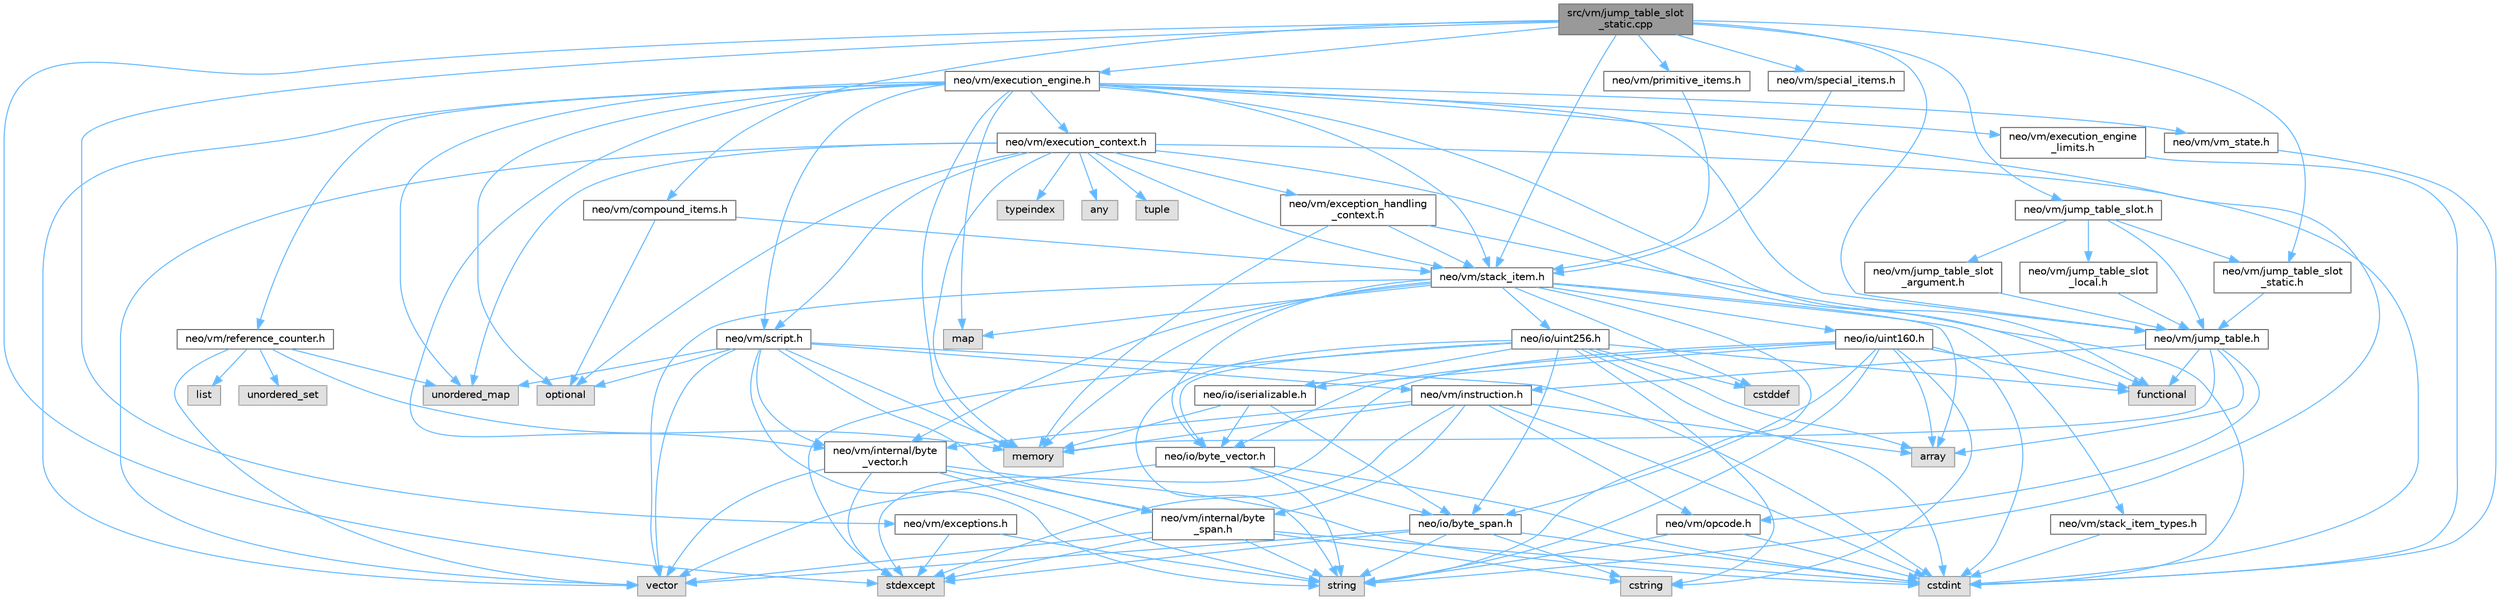 digraph "src/vm/jump_table_slot_static.cpp"
{
 // LATEX_PDF_SIZE
  bgcolor="transparent";
  edge [fontname=Helvetica,fontsize=10,labelfontname=Helvetica,labelfontsize=10];
  node [fontname=Helvetica,fontsize=10,shape=box,height=0.2,width=0.4];
  Node1 [id="Node000001",label="src/vm/jump_table_slot\l_static.cpp",height=0.2,width=0.4,color="gray40", fillcolor="grey60", style="filled", fontcolor="black",tooltip=" "];
  Node1 -> Node2 [id="edge137_Node000001_Node000002",color="steelblue1",style="solid",tooltip=" "];
  Node2 [id="Node000002",label="neo/vm/compound_items.h",height=0.2,width=0.4,color="grey40", fillcolor="white", style="filled",URL="$compound__items_8h.html",tooltip=" "];
  Node2 -> Node3 [id="edge138_Node000002_Node000003",color="steelblue1",style="solid",tooltip=" "];
  Node3 [id="Node000003",label="neo/vm/stack_item.h",height=0.2,width=0.4,color="grey40", fillcolor="white", style="filled",URL="$stack__item_8h.html",tooltip=" "];
  Node3 -> Node4 [id="edge139_Node000003_Node000004",color="steelblue1",style="solid",tooltip=" "];
  Node4 [id="Node000004",label="neo/io/byte_vector.h",height=0.2,width=0.4,color="grey40", fillcolor="white", style="filled",URL="$io_2byte__vector_8h.html",tooltip=" "];
  Node4 -> Node5 [id="edge140_Node000004_Node000005",color="steelblue1",style="solid",tooltip=" "];
  Node5 [id="Node000005",label="neo/io/byte_span.h",height=0.2,width=0.4,color="grey40", fillcolor="white", style="filled",URL="$io_2byte__span_8h.html",tooltip=" "];
  Node5 -> Node6 [id="edge141_Node000005_Node000006",color="steelblue1",style="solid",tooltip=" "];
  Node6 [id="Node000006",label="cstdint",height=0.2,width=0.4,color="grey60", fillcolor="#E0E0E0", style="filled",tooltip=" "];
  Node5 -> Node7 [id="edge142_Node000005_Node000007",color="steelblue1",style="solid",tooltip=" "];
  Node7 [id="Node000007",label="cstring",height=0.2,width=0.4,color="grey60", fillcolor="#E0E0E0", style="filled",tooltip=" "];
  Node5 -> Node8 [id="edge143_Node000005_Node000008",color="steelblue1",style="solid",tooltip=" "];
  Node8 [id="Node000008",label="stdexcept",height=0.2,width=0.4,color="grey60", fillcolor="#E0E0E0", style="filled",tooltip=" "];
  Node5 -> Node9 [id="edge144_Node000005_Node000009",color="steelblue1",style="solid",tooltip=" "];
  Node9 [id="Node000009",label="string",height=0.2,width=0.4,color="grey60", fillcolor="#E0E0E0", style="filled",tooltip=" "];
  Node5 -> Node10 [id="edge145_Node000005_Node000010",color="steelblue1",style="solid",tooltip=" "];
  Node10 [id="Node000010",label="vector",height=0.2,width=0.4,color="grey60", fillcolor="#E0E0E0", style="filled",tooltip=" "];
  Node4 -> Node6 [id="edge146_Node000004_Node000006",color="steelblue1",style="solid",tooltip=" "];
  Node4 -> Node9 [id="edge147_Node000004_Node000009",color="steelblue1",style="solid",tooltip=" "];
  Node4 -> Node10 [id="edge148_Node000004_Node000010",color="steelblue1",style="solid",tooltip=" "];
  Node3 -> Node11 [id="edge149_Node000003_Node000011",color="steelblue1",style="solid",tooltip=" "];
  Node11 [id="Node000011",label="neo/io/uint160.h",height=0.2,width=0.4,color="grey40", fillcolor="white", style="filled",URL="$uint160_8h.html",tooltip=" "];
  Node11 -> Node5 [id="edge150_Node000011_Node000005",color="steelblue1",style="solid",tooltip=" "];
  Node11 -> Node4 [id="edge151_Node000011_Node000004",color="steelblue1",style="solid",tooltip=" "];
  Node11 -> Node12 [id="edge152_Node000011_Node000012",color="steelblue1",style="solid",tooltip=" "];
  Node12 [id="Node000012",label="neo/io/iserializable.h",height=0.2,width=0.4,color="grey40", fillcolor="white", style="filled",URL="$iserializable_8h.html",tooltip=" "];
  Node12 -> Node5 [id="edge153_Node000012_Node000005",color="steelblue1",style="solid",tooltip=" "];
  Node12 -> Node4 [id="edge154_Node000012_Node000004",color="steelblue1",style="solid",tooltip=" "];
  Node12 -> Node13 [id="edge155_Node000012_Node000013",color="steelblue1",style="solid",tooltip=" "];
  Node13 [id="Node000013",label="memory",height=0.2,width=0.4,color="grey60", fillcolor="#E0E0E0", style="filled",tooltip=" "];
  Node11 -> Node14 [id="edge156_Node000011_Node000014",color="steelblue1",style="solid",tooltip=" "];
  Node14 [id="Node000014",label="array",height=0.2,width=0.4,color="grey60", fillcolor="#E0E0E0", style="filled",tooltip=" "];
  Node11 -> Node6 [id="edge157_Node000011_Node000006",color="steelblue1",style="solid",tooltip=" "];
  Node11 -> Node7 [id="edge158_Node000011_Node000007",color="steelblue1",style="solid",tooltip=" "];
  Node11 -> Node15 [id="edge159_Node000011_Node000015",color="steelblue1",style="solid",tooltip=" "];
  Node15 [id="Node000015",label="functional",height=0.2,width=0.4,color="grey60", fillcolor="#E0E0E0", style="filled",tooltip=" "];
  Node11 -> Node8 [id="edge160_Node000011_Node000008",color="steelblue1",style="solid",tooltip=" "];
  Node11 -> Node9 [id="edge161_Node000011_Node000009",color="steelblue1",style="solid",tooltip=" "];
  Node3 -> Node16 [id="edge162_Node000003_Node000016",color="steelblue1",style="solid",tooltip=" "];
  Node16 [id="Node000016",label="neo/io/uint256.h",height=0.2,width=0.4,color="grey40", fillcolor="white", style="filled",URL="$uint256_8h.html",tooltip=" "];
  Node16 -> Node5 [id="edge163_Node000016_Node000005",color="steelblue1",style="solid",tooltip=" "];
  Node16 -> Node4 [id="edge164_Node000016_Node000004",color="steelblue1",style="solid",tooltip=" "];
  Node16 -> Node12 [id="edge165_Node000016_Node000012",color="steelblue1",style="solid",tooltip=" "];
  Node16 -> Node14 [id="edge166_Node000016_Node000014",color="steelblue1",style="solid",tooltip=" "];
  Node16 -> Node17 [id="edge167_Node000016_Node000017",color="steelblue1",style="solid",tooltip=" "];
  Node17 [id="Node000017",label="cstddef",height=0.2,width=0.4,color="grey60", fillcolor="#E0E0E0", style="filled",tooltip=" "];
  Node16 -> Node6 [id="edge168_Node000016_Node000006",color="steelblue1",style="solid",tooltip=" "];
  Node16 -> Node7 [id="edge169_Node000016_Node000007",color="steelblue1",style="solid",tooltip=" "];
  Node16 -> Node15 [id="edge170_Node000016_Node000015",color="steelblue1",style="solid",tooltip=" "];
  Node16 -> Node8 [id="edge171_Node000016_Node000008",color="steelblue1",style="solid",tooltip=" "];
  Node16 -> Node9 [id="edge172_Node000016_Node000009",color="steelblue1",style="solid",tooltip=" "];
  Node3 -> Node18 [id="edge173_Node000003_Node000018",color="steelblue1",style="solid",tooltip=" "];
  Node18 [id="Node000018",label="neo/vm/internal/byte\l_vector.h",height=0.2,width=0.4,color="grey40", fillcolor="white", style="filled",URL="$vm_2internal_2byte__vector_8h.html",tooltip=" "];
  Node18 -> Node19 [id="edge174_Node000018_Node000019",color="steelblue1",style="solid",tooltip=" "];
  Node19 [id="Node000019",label="neo/vm/internal/byte\l_span.h",height=0.2,width=0.4,color="grey40", fillcolor="white", style="filled",URL="$vm_2internal_2byte__span_8h.html",tooltip=" "];
  Node19 -> Node6 [id="edge175_Node000019_Node000006",color="steelblue1",style="solid",tooltip=" "];
  Node19 -> Node7 [id="edge176_Node000019_Node000007",color="steelblue1",style="solid",tooltip=" "];
  Node19 -> Node8 [id="edge177_Node000019_Node000008",color="steelblue1",style="solid",tooltip=" "];
  Node19 -> Node9 [id="edge178_Node000019_Node000009",color="steelblue1",style="solid",tooltip=" "];
  Node19 -> Node10 [id="edge179_Node000019_Node000010",color="steelblue1",style="solid",tooltip=" "];
  Node18 -> Node6 [id="edge180_Node000018_Node000006",color="steelblue1",style="solid",tooltip=" "];
  Node18 -> Node8 [id="edge181_Node000018_Node000008",color="steelblue1",style="solid",tooltip=" "];
  Node18 -> Node9 [id="edge182_Node000018_Node000009",color="steelblue1",style="solid",tooltip=" "];
  Node18 -> Node10 [id="edge183_Node000018_Node000010",color="steelblue1",style="solid",tooltip=" "];
  Node3 -> Node20 [id="edge184_Node000003_Node000020",color="steelblue1",style="solid",tooltip=" "];
  Node20 [id="Node000020",label="neo/vm/stack_item_types.h",height=0.2,width=0.4,color="grey40", fillcolor="white", style="filled",URL="$stack__item__types_8h.html",tooltip=" "];
  Node20 -> Node6 [id="edge185_Node000020_Node000006",color="steelblue1",style="solid",tooltip=" "];
  Node3 -> Node14 [id="edge186_Node000003_Node000014",color="steelblue1",style="solid",tooltip=" "];
  Node3 -> Node17 [id="edge187_Node000003_Node000017",color="steelblue1",style="solid",tooltip=" "];
  Node3 -> Node21 [id="edge188_Node000003_Node000021",color="steelblue1",style="solid",tooltip=" "];
  Node21 [id="Node000021",label="map",height=0.2,width=0.4,color="grey60", fillcolor="#E0E0E0", style="filled",tooltip=" "];
  Node3 -> Node13 [id="edge189_Node000003_Node000013",color="steelblue1",style="solid",tooltip=" "];
  Node3 -> Node9 [id="edge190_Node000003_Node000009",color="steelblue1",style="solid",tooltip=" "];
  Node3 -> Node10 [id="edge191_Node000003_Node000010",color="steelblue1",style="solid",tooltip=" "];
  Node2 -> Node22 [id="edge192_Node000002_Node000022",color="steelblue1",style="solid",tooltip=" "];
  Node22 [id="Node000022",label="optional",height=0.2,width=0.4,color="grey60", fillcolor="#E0E0E0", style="filled",tooltip=" "];
  Node1 -> Node23 [id="edge193_Node000001_Node000023",color="steelblue1",style="solid",tooltip=" "];
  Node23 [id="Node000023",label="neo/vm/exceptions.h",height=0.2,width=0.4,color="grey40", fillcolor="white", style="filled",URL="$vm_2exceptions_8h.html",tooltip=" "];
  Node23 -> Node8 [id="edge194_Node000023_Node000008",color="steelblue1",style="solid",tooltip=" "];
  Node23 -> Node9 [id="edge195_Node000023_Node000009",color="steelblue1",style="solid",tooltip=" "];
  Node1 -> Node24 [id="edge196_Node000001_Node000024",color="steelblue1",style="solid",tooltip=" "];
  Node24 [id="Node000024",label="neo/vm/execution_engine.h",height=0.2,width=0.4,color="grey40", fillcolor="white", style="filled",URL="$execution__engine_8h.html",tooltip=" "];
  Node24 -> Node25 [id="edge197_Node000024_Node000025",color="steelblue1",style="solid",tooltip=" "];
  Node25 [id="Node000025",label="neo/vm/execution_context.h",height=0.2,width=0.4,color="grey40", fillcolor="white", style="filled",URL="$execution__context_8h.html",tooltip=" "];
  Node25 -> Node26 [id="edge198_Node000025_Node000026",color="steelblue1",style="solid",tooltip=" "];
  Node26 [id="Node000026",label="neo/vm/exception_handling\l_context.h",height=0.2,width=0.4,color="grey40", fillcolor="white", style="filled",URL="$exception__handling__context_8h.html",tooltip=" "];
  Node26 -> Node3 [id="edge199_Node000026_Node000003",color="steelblue1",style="solid",tooltip=" "];
  Node26 -> Node6 [id="edge200_Node000026_Node000006",color="steelblue1",style="solid",tooltip=" "];
  Node26 -> Node13 [id="edge201_Node000026_Node000013",color="steelblue1",style="solid",tooltip=" "];
  Node25 -> Node27 [id="edge202_Node000025_Node000027",color="steelblue1",style="solid",tooltip=" "];
  Node27 [id="Node000027",label="neo/vm/script.h",height=0.2,width=0.4,color="grey40", fillcolor="white", style="filled",URL="$script_8h.html",tooltip=" "];
  Node27 -> Node28 [id="edge203_Node000027_Node000028",color="steelblue1",style="solid",tooltip=" "];
  Node28 [id="Node000028",label="neo/vm/instruction.h",height=0.2,width=0.4,color="grey40", fillcolor="white", style="filled",URL="$instruction_8h.html",tooltip=" "];
  Node28 -> Node19 [id="edge204_Node000028_Node000019",color="steelblue1",style="solid",tooltip=" "];
  Node28 -> Node18 [id="edge205_Node000028_Node000018",color="steelblue1",style="solid",tooltip=" "];
  Node28 -> Node29 [id="edge206_Node000028_Node000029",color="steelblue1",style="solid",tooltip=" "];
  Node29 [id="Node000029",label="neo/vm/opcode.h",height=0.2,width=0.4,color="grey40", fillcolor="white", style="filled",URL="$opcode_8h.html",tooltip=" "];
  Node29 -> Node6 [id="edge207_Node000029_Node000006",color="steelblue1",style="solid",tooltip=" "];
  Node29 -> Node9 [id="edge208_Node000029_Node000009",color="steelblue1",style="solid",tooltip=" "];
  Node28 -> Node14 [id="edge209_Node000028_Node000014",color="steelblue1",style="solid",tooltip=" "];
  Node28 -> Node6 [id="edge210_Node000028_Node000006",color="steelblue1",style="solid",tooltip=" "];
  Node28 -> Node13 [id="edge211_Node000028_Node000013",color="steelblue1",style="solid",tooltip=" "];
  Node28 -> Node8 [id="edge212_Node000028_Node000008",color="steelblue1",style="solid",tooltip=" "];
  Node27 -> Node19 [id="edge213_Node000027_Node000019",color="steelblue1",style="solid",tooltip=" "];
  Node27 -> Node18 [id="edge214_Node000027_Node000018",color="steelblue1",style="solid",tooltip=" "];
  Node27 -> Node6 [id="edge215_Node000027_Node000006",color="steelblue1",style="solid",tooltip=" "];
  Node27 -> Node13 [id="edge216_Node000027_Node000013",color="steelblue1",style="solid",tooltip=" "];
  Node27 -> Node22 [id="edge217_Node000027_Node000022",color="steelblue1",style="solid",tooltip=" "];
  Node27 -> Node9 [id="edge218_Node000027_Node000009",color="steelblue1",style="solid",tooltip=" "];
  Node27 -> Node30 [id="edge219_Node000027_Node000030",color="steelblue1",style="solid",tooltip=" "];
  Node30 [id="Node000030",label="unordered_map",height=0.2,width=0.4,color="grey60", fillcolor="#E0E0E0", style="filled",tooltip=" "];
  Node27 -> Node10 [id="edge220_Node000027_Node000010",color="steelblue1",style="solid",tooltip=" "];
  Node25 -> Node3 [id="edge221_Node000025_Node000003",color="steelblue1",style="solid",tooltip=" "];
  Node25 -> Node31 [id="edge222_Node000025_Node000031",color="steelblue1",style="solid",tooltip=" "];
  Node31 [id="Node000031",label="any",height=0.2,width=0.4,color="grey60", fillcolor="#E0E0E0", style="filled",tooltip=" "];
  Node25 -> Node6 [id="edge223_Node000025_Node000006",color="steelblue1",style="solid",tooltip=" "];
  Node25 -> Node15 [id="edge224_Node000025_Node000015",color="steelblue1",style="solid",tooltip=" "];
  Node25 -> Node13 [id="edge225_Node000025_Node000013",color="steelblue1",style="solid",tooltip=" "];
  Node25 -> Node22 [id="edge226_Node000025_Node000022",color="steelblue1",style="solid",tooltip=" "];
  Node25 -> Node32 [id="edge227_Node000025_Node000032",color="steelblue1",style="solid",tooltip=" "];
  Node32 [id="Node000032",label="tuple",height=0.2,width=0.4,color="grey60", fillcolor="#E0E0E0", style="filled",tooltip=" "];
  Node25 -> Node33 [id="edge228_Node000025_Node000033",color="steelblue1",style="solid",tooltip=" "];
  Node33 [id="Node000033",label="typeindex",height=0.2,width=0.4,color="grey60", fillcolor="#E0E0E0", style="filled",tooltip=" "];
  Node25 -> Node30 [id="edge229_Node000025_Node000030",color="steelblue1",style="solid",tooltip=" "];
  Node25 -> Node10 [id="edge230_Node000025_Node000010",color="steelblue1",style="solid",tooltip=" "];
  Node24 -> Node34 [id="edge231_Node000024_Node000034",color="steelblue1",style="solid",tooltip=" "];
  Node34 [id="Node000034",label="neo/vm/execution_engine\l_limits.h",height=0.2,width=0.4,color="grey40", fillcolor="white", style="filled",URL="$execution__engine__limits_8h.html",tooltip=" "];
  Node34 -> Node6 [id="edge232_Node000034_Node000006",color="steelblue1",style="solid",tooltip=" "];
  Node24 -> Node18 [id="edge233_Node000024_Node000018",color="steelblue1",style="solid",tooltip=" "];
  Node24 -> Node35 [id="edge234_Node000024_Node000035",color="steelblue1",style="solid",tooltip=" "];
  Node35 [id="Node000035",label="neo/vm/jump_table.h",height=0.2,width=0.4,color="grey40", fillcolor="white", style="filled",URL="$jump__table_8h.html",tooltip=" "];
  Node35 -> Node28 [id="edge235_Node000035_Node000028",color="steelblue1",style="solid",tooltip=" "];
  Node35 -> Node29 [id="edge236_Node000035_Node000029",color="steelblue1",style="solid",tooltip=" "];
  Node35 -> Node14 [id="edge237_Node000035_Node000014",color="steelblue1",style="solid",tooltip=" "];
  Node35 -> Node15 [id="edge238_Node000035_Node000015",color="steelblue1",style="solid",tooltip=" "];
  Node35 -> Node13 [id="edge239_Node000035_Node000013",color="steelblue1",style="solid",tooltip=" "];
  Node24 -> Node36 [id="edge240_Node000024_Node000036",color="steelblue1",style="solid",tooltip=" "];
  Node36 [id="Node000036",label="neo/vm/reference_counter.h",height=0.2,width=0.4,color="grey40", fillcolor="white", style="filled",URL="$reference__counter_8h.html",tooltip=" "];
  Node36 -> Node37 [id="edge241_Node000036_Node000037",color="steelblue1",style="solid",tooltip=" "];
  Node37 [id="Node000037",label="list",height=0.2,width=0.4,color="grey60", fillcolor="#E0E0E0", style="filled",tooltip=" "];
  Node36 -> Node13 [id="edge242_Node000036_Node000013",color="steelblue1",style="solid",tooltip=" "];
  Node36 -> Node30 [id="edge243_Node000036_Node000030",color="steelblue1",style="solid",tooltip=" "];
  Node36 -> Node38 [id="edge244_Node000036_Node000038",color="steelblue1",style="solid",tooltip=" "];
  Node38 [id="Node000038",label="unordered_set",height=0.2,width=0.4,color="grey60", fillcolor="#E0E0E0", style="filled",tooltip=" "];
  Node36 -> Node10 [id="edge245_Node000036_Node000010",color="steelblue1",style="solid",tooltip=" "];
  Node24 -> Node27 [id="edge246_Node000024_Node000027",color="steelblue1",style="solid",tooltip=" "];
  Node24 -> Node3 [id="edge247_Node000024_Node000003",color="steelblue1",style="solid",tooltip=" "];
  Node24 -> Node39 [id="edge248_Node000024_Node000039",color="steelblue1",style="solid",tooltip=" "];
  Node39 [id="Node000039",label="neo/vm/vm_state.h",height=0.2,width=0.4,color="grey40", fillcolor="white", style="filled",URL="$vm__state_8h.html",tooltip=" "];
  Node39 -> Node6 [id="edge249_Node000039_Node000006",color="steelblue1",style="solid",tooltip=" "];
  Node24 -> Node15 [id="edge250_Node000024_Node000015",color="steelblue1",style="solid",tooltip=" "];
  Node24 -> Node21 [id="edge251_Node000024_Node000021",color="steelblue1",style="solid",tooltip=" "];
  Node24 -> Node13 [id="edge252_Node000024_Node000013",color="steelblue1",style="solid",tooltip=" "];
  Node24 -> Node22 [id="edge253_Node000024_Node000022",color="steelblue1",style="solid",tooltip=" "];
  Node24 -> Node9 [id="edge254_Node000024_Node000009",color="steelblue1",style="solid",tooltip=" "];
  Node24 -> Node30 [id="edge255_Node000024_Node000030",color="steelblue1",style="solid",tooltip=" "];
  Node24 -> Node10 [id="edge256_Node000024_Node000010",color="steelblue1",style="solid",tooltip=" "];
  Node1 -> Node35 [id="edge257_Node000001_Node000035",color="steelblue1",style="solid",tooltip=" "];
  Node1 -> Node40 [id="edge258_Node000001_Node000040",color="steelblue1",style="solid",tooltip=" "];
  Node40 [id="Node000040",label="neo/vm/jump_table_slot.h",height=0.2,width=0.4,color="grey40", fillcolor="white", style="filled",URL="$jump__table__slot_8h.html",tooltip=" "];
  Node40 -> Node35 [id="edge259_Node000040_Node000035",color="steelblue1",style="solid",tooltip=" "];
  Node40 -> Node41 [id="edge260_Node000040_Node000041",color="steelblue1",style="solid",tooltip=" "];
  Node41 [id="Node000041",label="neo/vm/jump_table_slot\l_argument.h",height=0.2,width=0.4,color="grey40", fillcolor="white", style="filled",URL="$jump__table__slot__argument_8h.html",tooltip=" "];
  Node41 -> Node35 [id="edge261_Node000041_Node000035",color="steelblue1",style="solid",tooltip=" "];
  Node40 -> Node42 [id="edge262_Node000040_Node000042",color="steelblue1",style="solid",tooltip=" "];
  Node42 [id="Node000042",label="neo/vm/jump_table_slot\l_local.h",height=0.2,width=0.4,color="grey40", fillcolor="white", style="filled",URL="$jump__table__slot__local_8h.html",tooltip=" "];
  Node42 -> Node35 [id="edge263_Node000042_Node000035",color="steelblue1",style="solid",tooltip=" "];
  Node40 -> Node43 [id="edge264_Node000040_Node000043",color="steelblue1",style="solid",tooltip=" "];
  Node43 [id="Node000043",label="neo/vm/jump_table_slot\l_static.h",height=0.2,width=0.4,color="grey40", fillcolor="white", style="filled",URL="$jump__table__slot__static_8h.html",tooltip=" "];
  Node43 -> Node35 [id="edge265_Node000043_Node000035",color="steelblue1",style="solid",tooltip=" "];
  Node1 -> Node43 [id="edge266_Node000001_Node000043",color="steelblue1",style="solid",tooltip=" "];
  Node1 -> Node44 [id="edge267_Node000001_Node000044",color="steelblue1",style="solid",tooltip=" "];
  Node44 [id="Node000044",label="neo/vm/primitive_items.h",height=0.2,width=0.4,color="grey40", fillcolor="white", style="filled",URL="$primitive__items_8h.html",tooltip=" "];
  Node44 -> Node3 [id="edge268_Node000044_Node000003",color="steelblue1",style="solid",tooltip=" "];
  Node1 -> Node45 [id="edge269_Node000001_Node000045",color="steelblue1",style="solid",tooltip=" "];
  Node45 [id="Node000045",label="neo/vm/special_items.h",height=0.2,width=0.4,color="grey40", fillcolor="white", style="filled",URL="$special__items_8h.html",tooltip=" "];
  Node45 -> Node3 [id="edge270_Node000045_Node000003",color="steelblue1",style="solid",tooltip=" "];
  Node1 -> Node3 [id="edge271_Node000001_Node000003",color="steelblue1",style="solid",tooltip=" "];
  Node1 -> Node8 [id="edge272_Node000001_Node000008",color="steelblue1",style="solid",tooltip=" "];
}
